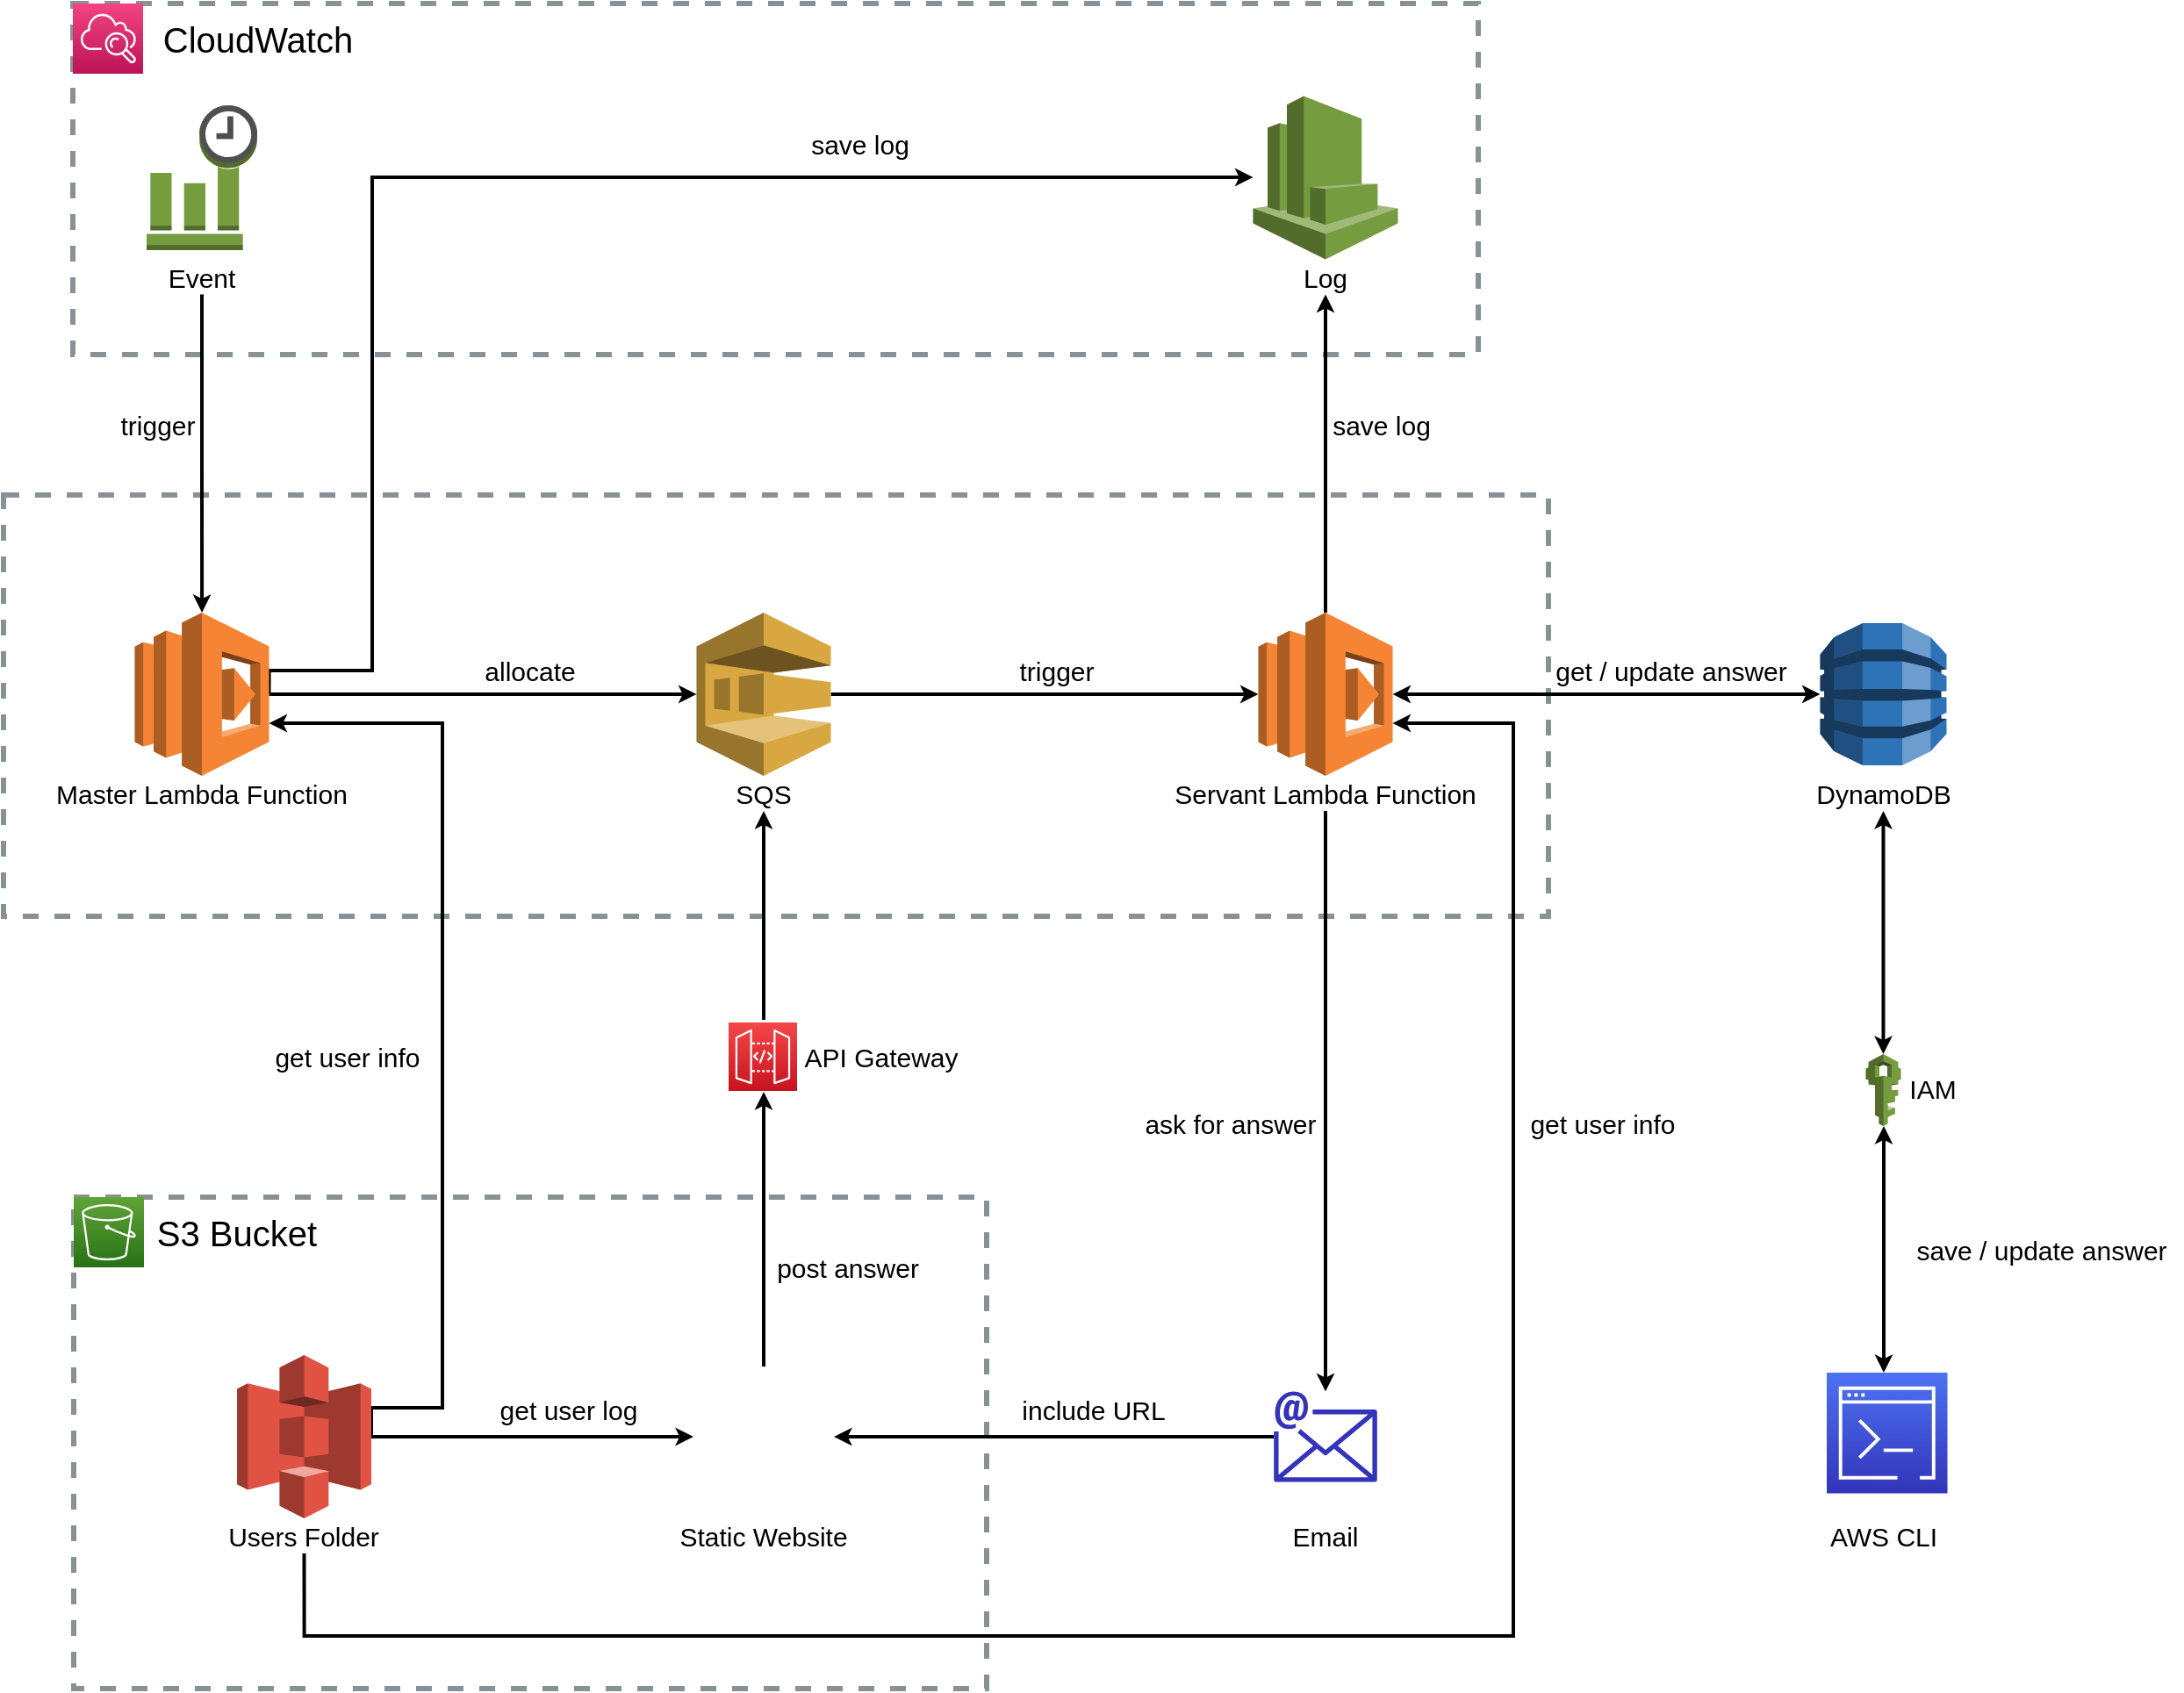 <mxfile version="13.1.11" type="device"><diagram id="y8Ps2yAMVq0rlL70do_4" name="Page-1"><mxGraphModel dx="2066" dy="1177" grid="1" gridSize="10" guides="1" tooltips="1" connect="1" arrows="1" fold="1" page="1" pageScale="1" pageWidth="1600" pageHeight="1200" math="0" shadow="0"><root><mxCell id="0"/><mxCell id="1" parent="0"/><mxCell id="KEX9wkR6398FX8j96ZRs-49" value="" style="outlineConnect=0;gradientColor=none;html=1;whiteSpace=wrap;fontSize=12;fontStyle=0;strokeColor=#879196;fillColor=none;verticalAlign=top;align=center;fontColor=#879196;dashed=1;spacingTop=3;strokeWidth=3;" vertex="1" parent="1"><mxGeometry x="280" y="800" width="520" height="280" as="geometry"/></mxCell><mxCell id="KEX9wkR6398FX8j96ZRs-48" value="" style="outlineConnect=0;gradientColor=none;html=1;whiteSpace=wrap;fontSize=12;fontStyle=0;strokeColor=#879196;fillColor=none;verticalAlign=top;align=center;fontColor=#879196;dashed=1;spacingTop=3;strokeWidth=3;" vertex="1" parent="1"><mxGeometry x="279.5" y="120" width="800.5" height="200" as="geometry"/></mxCell><mxCell id="KEX9wkR6398FX8j96ZRs-50" value="" style="outlineConnect=0;gradientColor=none;html=1;whiteSpace=wrap;fontSize=12;fontStyle=0;strokeColor=#879196;fillColor=none;verticalAlign=top;align=center;fontColor=#879196;dashed=1;spacingTop=3;strokeWidth=3;" vertex="1" parent="1"><mxGeometry x="240" y="400" width="880" height="240" as="geometry"/></mxCell><mxCell id="KEX9wkR6398FX8j96ZRs-2" value="" style="outlineConnect=0;dashed=0;verticalLabelPosition=bottom;verticalAlign=top;align=center;html=1;shape=mxgraph.aws3.dynamo_db;fillColor=#2E73B8;gradientColor=none;" vertex="1" parent="1"><mxGeometry x="1274.75" y="473" width="72" height="81" as="geometry"/></mxCell><mxCell id="KEX9wkR6398FX8j96ZRs-54" style="edgeStyle=orthogonalEdgeStyle;rounded=0;orthogonalLoop=1;jettySize=auto;html=1;exitX=1;exitY=0.5;exitDx=0;exitDy=0;exitPerimeter=0;startSize=4;endSize=4;strokeWidth=2;" edge="1" parent="1" source="KEX9wkR6398FX8j96ZRs-3" target="KEX9wkR6398FX8j96ZRs-6"><mxGeometry relative="1" as="geometry"/></mxCell><mxCell id="KEX9wkR6398FX8j96ZRs-56" style="edgeStyle=orthogonalEdgeStyle;rounded=0;orthogonalLoop=1;jettySize=auto;html=1;exitX=1;exitY=0.5;exitDx=0;exitDy=0;exitPerimeter=0;startSize=4;endSize=4;strokeWidth=2;" edge="1" parent="1" source="KEX9wkR6398FX8j96ZRs-3" target="KEX9wkR6398FX8j96ZRs-5"><mxGeometry relative="1" as="geometry"><Array as="points"><mxPoint x="391" y="500"/><mxPoint x="450" y="500"/><mxPoint x="450" y="219"/></Array></mxGeometry></mxCell><mxCell id="KEX9wkR6398FX8j96ZRs-3" value="" style="outlineConnect=0;dashed=0;verticalLabelPosition=bottom;verticalAlign=top;align=center;html=1;shape=mxgraph.aws3.lambda;fillColor=#F58534;gradientColor=none;" vertex="1" parent="1"><mxGeometry x="314.75" y="467" width="76.5" height="93" as="geometry"/></mxCell><mxCell id="KEX9wkR6398FX8j96ZRs-53" style="edgeStyle=orthogonalEdgeStyle;rounded=0;orthogonalLoop=1;jettySize=auto;html=1;exitX=0.5;exitY=0;exitDx=0;exitDy=0;exitPerimeter=0;startSize=4;endSize=4;strokeWidth=2;" edge="1" parent="1" source="KEX9wkR6398FX8j96ZRs-4" target="KEX9wkR6398FX8j96ZRs-26"><mxGeometry relative="1" as="geometry"/></mxCell><mxCell id="KEX9wkR6398FX8j96ZRs-63" style="edgeStyle=orthogonalEdgeStyle;rounded=0;orthogonalLoop=1;jettySize=auto;html=1;exitX=1;exitY=0.5;exitDx=0;exitDy=0;exitPerimeter=0;startArrow=classic;startFill=1;startSize=4;endArrow=classic;endFill=1;endSize=4;strokeWidth=2;" edge="1" parent="1" source="KEX9wkR6398FX8j96ZRs-4" target="KEX9wkR6398FX8j96ZRs-2"><mxGeometry relative="1" as="geometry"/></mxCell><mxCell id="KEX9wkR6398FX8j96ZRs-4" value="" style="outlineConnect=0;dashed=0;verticalLabelPosition=bottom;verticalAlign=top;align=center;html=1;shape=mxgraph.aws3.lambda;fillColor=#F58534;gradientColor=none;" vertex="1" parent="1"><mxGeometry x="954.75" y="467" width="76.5" height="93" as="geometry"/></mxCell><mxCell id="KEX9wkR6398FX8j96ZRs-5" value="" style="outlineConnect=0;dashed=0;verticalLabelPosition=bottom;verticalAlign=top;align=center;html=1;shape=mxgraph.aws3.cloudwatch;fillColor=#759C3E;gradientColor=none;" vertex="1" parent="1"><mxGeometry x="951.75" y="172.75" width="82.5" height="93" as="geometry"/></mxCell><mxCell id="KEX9wkR6398FX8j96ZRs-55" style="edgeStyle=orthogonalEdgeStyle;rounded=0;orthogonalLoop=1;jettySize=auto;html=1;exitX=1;exitY=0.5;exitDx=0;exitDy=0;exitPerimeter=0;startSize=4;endSize=4;strokeWidth=2;" edge="1" parent="1" source="KEX9wkR6398FX8j96ZRs-6" target="KEX9wkR6398FX8j96ZRs-4"><mxGeometry relative="1" as="geometry"/></mxCell><mxCell id="KEX9wkR6398FX8j96ZRs-6" value="" style="outlineConnect=0;dashed=0;verticalLabelPosition=bottom;verticalAlign=top;align=center;html=1;shape=mxgraph.aws3.sqs;fillColor=#D9A741;gradientColor=none;" vertex="1" parent="1"><mxGeometry x="634.75" y="467" width="76.5" height="93" as="geometry"/></mxCell><mxCell id="KEX9wkR6398FX8j96ZRs-16" value="" style="outlineConnect=0;dashed=0;verticalLabelPosition=bottom;verticalAlign=top;align=center;html=1;shape=mxgraph.aws3.event_time_based;fillColor=#759C3E;gradientColor=none;" vertex="1" parent="1"><mxGeometry x="321.5" y="178" width="63" height="82.5" as="geometry"/></mxCell><mxCell id="KEX9wkR6398FX8j96ZRs-64" style="edgeStyle=orthogonalEdgeStyle;rounded=0;orthogonalLoop=1;jettySize=auto;html=1;exitX=0.5;exitY=0;exitDx=0;exitDy=0;exitPerimeter=0;entryX=0.5;entryY=1;entryDx=0;entryDy=0;startArrow=classic;startFill=1;startSize=4;endArrow=classic;endFill=1;endSize=4;strokeWidth=2;" edge="1" parent="1" source="KEX9wkR6398FX8j96ZRs-17" target="KEX9wkR6398FX8j96ZRs-31"><mxGeometry relative="1" as="geometry"/></mxCell><mxCell id="KEX9wkR6398FX8j96ZRs-17" value="" style="outlineConnect=0;dashed=0;verticalLabelPosition=bottom;verticalAlign=top;align=center;html=1;shape=mxgraph.aws3.iam;fillColor=#759C3E;gradientColor=none;" vertex="1" parent="1"><mxGeometry x="1300.75" y="718.5" width="20" height="41" as="geometry"/></mxCell><mxCell id="KEX9wkR6398FX8j96ZRs-70" value="" style="edgeStyle=orthogonalEdgeStyle;rounded=0;orthogonalLoop=1;jettySize=auto;html=1;startArrow=classic;startFill=1;startSize=4;endArrow=classic;endFill=1;endSize=4;strokeWidth=2;" edge="1" parent="1" source="KEX9wkR6398FX8j96ZRs-18" target="KEX9wkR6398FX8j96ZRs-17"><mxGeometry relative="1" as="geometry"><mxPoint x="1312" y="760" as="targetPoint"/><Array as="points"><mxPoint x="1311" y="860"/><mxPoint x="1311" y="860"/></Array></mxGeometry></mxCell><mxCell id="KEX9wkR6398FX8j96ZRs-18" value="" style="outlineConnect=0;fontColor=#232F3E;gradientColor=#4D72F3;gradientDirection=north;fillColor=#3334B9;strokeColor=#ffffff;dashed=0;verticalLabelPosition=bottom;verticalAlign=top;align=center;html=1;fontSize=12;fontStyle=0;aspect=fixed;shape=mxgraph.aws4.resourceIcon;resIcon=mxgraph.aws4.command_line_interface;" vertex="1" parent="1"><mxGeometry x="1278.5" y="900" width="68.75" height="68.75" as="geometry"/></mxCell><mxCell id="KEX9wkR6398FX8j96ZRs-19" value="" style="outlineConnect=0;fontColor=#232F3E;gradientColor=#F54749;gradientDirection=north;fillColor=#C7131F;strokeColor=#ffffff;dashed=0;verticalLabelPosition=bottom;verticalAlign=top;align=center;html=1;fontSize=12;fontStyle=0;aspect=fixed;shape=mxgraph.aws4.resourceIcon;resIcon=mxgraph.aws4.api_gateway;" vertex="1" parent="1"><mxGeometry x="653" y="700.5" width="39" height="39" as="geometry"/></mxCell><mxCell id="KEX9wkR6398FX8j96ZRs-20" value="" style="outlineConnect=0;fontColor=#232F3E;gradientColor=#60A337;gradientDirection=north;fillColor=#277116;strokeColor=#ffffff;dashed=0;verticalLabelPosition=bottom;verticalAlign=top;align=center;html=1;fontSize=12;fontStyle=0;aspect=fixed;shape=mxgraph.aws4.resourceIcon;resIcon=mxgraph.aws4.s3;" vertex="1" parent="1"><mxGeometry x="280" y="800" width="40" height="40" as="geometry"/></mxCell><mxCell id="KEX9wkR6398FX8j96ZRs-57" style="edgeStyle=orthogonalEdgeStyle;rounded=0;orthogonalLoop=1;jettySize=auto;html=1;exitX=0.5;exitY=0;exitDx=0;exitDy=0;startSize=4;endSize=4;strokeWidth=2;" edge="1" parent="1" source="KEX9wkR6398FX8j96ZRs-21"><mxGeometry relative="1" as="geometry"><mxPoint x="673" y="740" as="targetPoint"/></mxGeometry></mxCell><mxCell id="KEX9wkR6398FX8j96ZRs-21" value="" style="shape=image;html=1;verticalAlign=top;verticalLabelPosition=bottom;labelBackgroundColor=#ffffff;imageAspect=0;aspect=fixed;image=https://cdn1.iconfinder.com/data/icons/hawcons/32/699153-icon-76-document-file-html-128.png" vertex="1" parent="1"><mxGeometry x="633" y="896.5" width="80" height="80" as="geometry"/></mxCell><mxCell id="KEX9wkR6398FX8j96ZRs-68" style="edgeStyle=orthogonalEdgeStyle;rounded=0;orthogonalLoop=1;jettySize=auto;html=1;exitX=1;exitY=0.5;exitDx=0;exitDy=0;exitPerimeter=0;startArrow=none;startFill=0;startSize=4;endArrow=classic;endFill=1;endSize=4;strokeWidth=2;" edge="1" parent="1" source="KEX9wkR6398FX8j96ZRs-22" target="KEX9wkR6398FX8j96ZRs-21"><mxGeometry relative="1" as="geometry"/></mxCell><mxCell id="KEX9wkR6398FX8j96ZRs-71" style="edgeStyle=orthogonalEdgeStyle;rounded=0;orthogonalLoop=1;jettySize=auto;html=1;exitX=1;exitY=0.5;exitDx=0;exitDy=0;exitPerimeter=0;startArrow=none;startFill=0;startSize=4;endArrow=classic;endFill=1;endSize=4;strokeWidth=2;" edge="1" parent="1" source="KEX9wkR6398FX8j96ZRs-22" target="KEX9wkR6398FX8j96ZRs-3"><mxGeometry relative="1" as="geometry"><Array as="points"><mxPoint x="450" y="920"/><mxPoint x="490" y="920"/><mxPoint x="490" y="530"/></Array></mxGeometry></mxCell><mxCell id="KEX9wkR6398FX8j96ZRs-22" value="" style="outlineConnect=0;dashed=0;verticalLabelPosition=bottom;verticalAlign=top;align=center;html=1;shape=mxgraph.aws3.s3;fillColor=#E05243;gradientColor=none;" vertex="1" parent="1"><mxGeometry x="373" y="890" width="76.5" height="93" as="geometry"/></mxCell><mxCell id="KEX9wkR6398FX8j96ZRs-23" value="" style="outlineConnect=0;fontColor=#232F3E;gradientColor=#F34482;gradientDirection=north;fillColor=#BC1356;strokeColor=#ffffff;dashed=0;verticalLabelPosition=bottom;verticalAlign=top;align=center;html=1;fontSize=12;fontStyle=0;aspect=fixed;shape=mxgraph.aws4.resourceIcon;resIcon=mxgraph.aws4.cloudwatch;" vertex="1" parent="1"><mxGeometry x="279.5" y="120" width="40" height="40" as="geometry"/></mxCell><mxCell id="KEX9wkR6398FX8j96ZRs-51" style="edgeStyle=orthogonalEdgeStyle;rounded=0;orthogonalLoop=1;jettySize=auto;html=1;exitX=0.5;exitY=1;exitDx=0;exitDy=0;strokeWidth=2;endSize=4;startSize=4;" edge="1" parent="1" source="KEX9wkR6398FX8j96ZRs-24" target="KEX9wkR6398FX8j96ZRs-3"><mxGeometry relative="1" as="geometry"/></mxCell><mxCell id="KEX9wkR6398FX8j96ZRs-24" value="&lt;font style=&quot;font-size: 15px&quot;&gt;Event&lt;br&gt;&lt;/font&gt;" style="text;html=1;strokeColor=none;fillColor=none;align=center;verticalAlign=middle;whiteSpace=wrap;rounded=0;" vertex="1" parent="1"><mxGeometry x="333" y="265.75" width="40" height="20" as="geometry"/></mxCell><mxCell id="KEX9wkR6398FX8j96ZRs-67" value="" style="edgeStyle=orthogonalEdgeStyle;rounded=0;orthogonalLoop=1;jettySize=auto;html=1;startArrow=none;startFill=0;startSize=4;endArrow=classic;endFill=1;endSize=4;strokeWidth=2;" edge="1" parent="1" source="KEX9wkR6398FX8j96ZRs-25" target="KEX9wkR6398FX8j96ZRs-21"><mxGeometry relative="1" as="geometry"><mxPoint x="883.483" y="936.5" as="targetPoint"/></mxGeometry></mxCell><mxCell id="KEX9wkR6398FX8j96ZRs-25" value="" style="outlineConnect=0;fontColor=#232F3E;gradientColor=none;fillColor=#3334B9;strokeColor=none;dashed=0;verticalLabelPosition=bottom;verticalAlign=top;align=center;html=1;fontSize=12;fontStyle=0;aspect=fixed;pointerEvents=1;shape=mxgraph.aws4.email;" vertex="1" parent="1"><mxGeometry x="963.61" y="910.5" width="58.78" height="52" as="geometry"/></mxCell><mxCell id="KEX9wkR6398FX8j96ZRs-26" value="&lt;font style=&quot;font-size: 15px&quot;&gt;Log&lt;br&gt;&lt;/font&gt;" style="text;html=1;strokeColor=none;fillColor=none;align=center;verticalAlign=middle;whiteSpace=wrap;rounded=0;" vertex="1" parent="1"><mxGeometry x="973" y="265.75" width="40" height="20" as="geometry"/></mxCell><mxCell id="KEX9wkR6398FX8j96ZRs-27" value="&lt;font style=&quot;font-size: 15px&quot;&gt;Master Lambda Function&lt;br&gt;&lt;/font&gt;" style="text;html=1;strokeColor=none;fillColor=none;align=center;verticalAlign=middle;whiteSpace=wrap;rounded=0;" vertex="1" parent="1"><mxGeometry x="253" y="560" width="200" height="20" as="geometry"/></mxCell><mxCell id="KEX9wkR6398FX8j96ZRs-65" style="edgeStyle=orthogonalEdgeStyle;rounded=0;orthogonalLoop=1;jettySize=auto;html=1;exitX=0.5;exitY=1;exitDx=0;exitDy=0;startArrow=none;startFill=0;startSize=4;endArrow=classic;endFill=1;endSize=4;strokeWidth=2;" edge="1" parent="1" source="KEX9wkR6398FX8j96ZRs-28" target="KEX9wkR6398FX8j96ZRs-25"><mxGeometry relative="1" as="geometry"/></mxCell><mxCell id="KEX9wkR6398FX8j96ZRs-28" value="&lt;font style=&quot;font-size: 15px&quot;&gt;Servant Lambda Function&lt;br&gt;&lt;/font&gt;" style="text;html=1;strokeColor=none;fillColor=none;align=center;verticalAlign=middle;whiteSpace=wrap;rounded=0;" vertex="1" parent="1"><mxGeometry x="893" y="560" width="200" height="20" as="geometry"/></mxCell><mxCell id="KEX9wkR6398FX8j96ZRs-62" style="edgeStyle=orthogonalEdgeStyle;rounded=0;orthogonalLoop=1;jettySize=auto;html=1;exitX=0.5;exitY=1;exitDx=0;exitDy=0;entryX=0.513;entryY=-0.038;entryDx=0;entryDy=0;entryPerimeter=0;startSize=4;endSize=4;strokeWidth=2;startArrow=classic;startFill=1;endArrow=none;endFill=0;" edge="1" parent="1" source="KEX9wkR6398FX8j96ZRs-30" target="KEX9wkR6398FX8j96ZRs-19"><mxGeometry relative="1" as="geometry"/></mxCell><mxCell id="KEX9wkR6398FX8j96ZRs-30" value="&lt;font style=&quot;font-size: 15px&quot;&gt;SQS&lt;br&gt;&lt;/font&gt;" style="text;html=1;strokeColor=none;fillColor=none;align=center;verticalAlign=middle;whiteSpace=wrap;rounded=0;" vertex="1" parent="1"><mxGeometry x="653" y="560" width="40" height="20" as="geometry"/></mxCell><mxCell id="KEX9wkR6398FX8j96ZRs-31" value="&lt;font style=&quot;font-size: 15px&quot;&gt;DynamoDB&lt;br&gt;&lt;/font&gt;" style="text;html=1;strokeColor=none;fillColor=none;align=center;verticalAlign=middle;whiteSpace=wrap;rounded=0;" vertex="1" parent="1"><mxGeometry x="1290.75" y="560" width="40" height="20" as="geometry"/></mxCell><mxCell id="KEX9wkR6398FX8j96ZRs-72" style="edgeStyle=orthogonalEdgeStyle;rounded=0;orthogonalLoop=1;jettySize=auto;html=1;exitX=0.5;exitY=1;exitDx=0;exitDy=0;startArrow=none;startFill=0;startSize=4;endArrow=classic;endFill=1;endSize=4;strokeWidth=2;" edge="1" parent="1" source="KEX9wkR6398FX8j96ZRs-32" target="KEX9wkR6398FX8j96ZRs-4"><mxGeometry relative="1" as="geometry"><Array as="points"><mxPoint x="411" y="1050"/><mxPoint x="1100" y="1050"/><mxPoint x="1100" y="530"/></Array></mxGeometry></mxCell><mxCell id="KEX9wkR6398FX8j96ZRs-32" value="&lt;font style=&quot;font-size: 15px&quot;&gt;Users Folder&lt;br&gt;&lt;/font&gt;" style="text;html=1;strokeColor=none;fillColor=none;align=center;verticalAlign=middle;whiteSpace=wrap;rounded=0;" vertex="1" parent="1"><mxGeometry x="311.25" y="983" width="200" height="20" as="geometry"/></mxCell><mxCell id="KEX9wkR6398FX8j96ZRs-33" value="&lt;font style=&quot;font-size: 15px&quot;&gt;Static Website&lt;br&gt;&lt;/font&gt;" style="text;html=1;strokeColor=none;fillColor=none;align=center;verticalAlign=middle;whiteSpace=wrap;rounded=0;" vertex="1" parent="1"><mxGeometry x="612.5" y="983" width="120" height="20" as="geometry"/></mxCell><mxCell id="KEX9wkR6398FX8j96ZRs-34" value="&lt;font style=&quot;font-size: 15px&quot;&gt;Email&lt;br&gt;&lt;/font&gt;" style="text;html=1;strokeColor=none;fillColor=none;align=center;verticalAlign=middle;whiteSpace=wrap;rounded=0;" vertex="1" parent="1"><mxGeometry x="973" y="983" width="40" height="20" as="geometry"/></mxCell><mxCell id="KEX9wkR6398FX8j96ZRs-35" value="&lt;font style=&quot;font-size: 15px&quot;&gt;AWS CLI&lt;br&gt;&lt;/font&gt;" style="text;html=1;strokeColor=none;fillColor=none;align=center;verticalAlign=middle;whiteSpace=wrap;rounded=0;" vertex="1" parent="1"><mxGeometry x="1263.75" y="983" width="94" height="20" as="geometry"/></mxCell><mxCell id="KEX9wkR6398FX8j96ZRs-36" value="&lt;font style=&quot;font-size: 15px&quot;&gt;API Gateway&lt;br&gt;&lt;/font&gt;" style="text;html=1;strokeColor=none;fillColor=none;align=center;verticalAlign=middle;whiteSpace=wrap;rounded=0;" vertex="1" parent="1"><mxGeometry x="680" y="710" width="120" height="20" as="geometry"/></mxCell><mxCell id="KEX9wkR6398FX8j96ZRs-37" value="&lt;font style=&quot;font-size: 15px&quot;&gt;IAM&lt;br&gt;&lt;/font&gt;" style="text;html=1;strokeColor=none;fillColor=none;align=center;verticalAlign=middle;whiteSpace=wrap;rounded=0;" vertex="1" parent="1"><mxGeometry x="1278.5" y="728" width="120" height="20" as="geometry"/></mxCell><mxCell id="KEX9wkR6398FX8j96ZRs-38" value="&lt;font&gt;&lt;font style=&quot;font-size: 20px&quot;&gt;S3 Bucket&lt;/font&gt;&lt;br&gt;&lt;/font&gt;" style="text;html=1;strokeColor=none;fillColor=none;align=center;verticalAlign=middle;whiteSpace=wrap;rounded=0;" vertex="1" parent="1"><mxGeometry x="308.25" y="810" width="130" height="20" as="geometry"/></mxCell><mxCell id="KEX9wkR6398FX8j96ZRs-39" value="&lt;font&gt;&lt;font style=&quot;font-size: 20px&quot;&gt;CloudWatch&lt;/font&gt;&lt;br&gt;&lt;/font&gt;" style="text;html=1;strokeColor=none;fillColor=none;align=center;verticalAlign=middle;whiteSpace=wrap;rounded=0;" vertex="1" parent="1"><mxGeometry x="319.5" y="130" width="130" height="20" as="geometry"/></mxCell><mxCell id="KEX9wkR6398FX8j96ZRs-73" value="&lt;font style=&quot;font-size: 15px&quot;&gt;trigger&lt;/font&gt;" style="text;html=1;strokeColor=none;fillColor=none;align=center;verticalAlign=middle;whiteSpace=wrap;rounded=0;" vertex="1" parent="1"><mxGeometry x="308.25" y="350" width="40" height="20" as="geometry"/></mxCell><mxCell id="KEX9wkR6398FX8j96ZRs-74" value="&lt;span style=&quot;font-size: 15px&quot;&gt;save log&lt;/span&gt;" style="text;html=1;strokeColor=none;fillColor=none;align=center;verticalAlign=middle;whiteSpace=wrap;rounded=0;" vertex="1" parent="1"><mxGeometry x="693" y="190" width="70" height="20" as="geometry"/></mxCell><mxCell id="KEX9wkR6398FX8j96ZRs-75" value="&lt;span style=&quot;font-size: 15px&quot;&gt;save log&lt;/span&gt;" style="text;html=1;strokeColor=none;fillColor=none;align=center;verticalAlign=middle;whiteSpace=wrap;rounded=0;" vertex="1" parent="1"><mxGeometry x="990" y="350" width="70" height="20" as="geometry"/></mxCell><mxCell id="KEX9wkR6398FX8j96ZRs-76" value="&lt;font style=&quot;font-size: 15px&quot;&gt;trigger&lt;/font&gt;" style="text;html=1;strokeColor=none;fillColor=none;align=center;verticalAlign=middle;whiteSpace=wrap;rounded=0;" vertex="1" parent="1"><mxGeometry x="820" y="490" width="40" height="20" as="geometry"/></mxCell><mxCell id="KEX9wkR6398FX8j96ZRs-77" value="&lt;font style=&quot;font-size: 15px&quot;&gt;allocate&lt;/font&gt;" style="text;html=1;strokeColor=none;fillColor=none;align=center;verticalAlign=middle;whiteSpace=wrap;rounded=0;" vertex="1" parent="1"><mxGeometry x="520" y="490" width="40" height="20" as="geometry"/></mxCell><mxCell id="KEX9wkR6398FX8j96ZRs-78" value="&lt;span style=&quot;font-size: 15px&quot;&gt;get user info&lt;/span&gt;" style="text;html=1;strokeColor=none;fillColor=none;align=center;verticalAlign=middle;whiteSpace=wrap;rounded=0;" vertex="1" parent="1"><mxGeometry x="384.5" y="710" width="101.75" height="20" as="geometry"/></mxCell><mxCell id="KEX9wkR6398FX8j96ZRs-79" value="&lt;span style=&quot;font-size: 15px&quot;&gt;get user info&lt;/span&gt;" style="text;html=1;strokeColor=none;fillColor=none;align=center;verticalAlign=middle;whiteSpace=wrap;rounded=0;" vertex="1" parent="1"><mxGeometry x="1100" y="748" width="101.75" height="20" as="geometry"/></mxCell><mxCell id="KEX9wkR6398FX8j96ZRs-80" value="&lt;span style=&quot;font-size: 15px&quot;&gt;get user log&lt;/span&gt;" style="text;html=1;strokeColor=none;fillColor=none;align=center;verticalAlign=middle;whiteSpace=wrap;rounded=0;" vertex="1" parent="1"><mxGeometry x="511.25" y="910.5" width="101.75" height="20" as="geometry"/></mxCell><mxCell id="KEX9wkR6398FX8j96ZRs-81" value="&lt;span style=&quot;font-size: 15px&quot;&gt;post answer&lt;/span&gt;" style="text;html=1;strokeColor=none;fillColor=none;align=center;verticalAlign=middle;whiteSpace=wrap;rounded=0;" vertex="1" parent="1"><mxGeometry x="670" y="830" width="101.75" height="20" as="geometry"/></mxCell><mxCell id="KEX9wkR6398FX8j96ZRs-85" value="&lt;span style=&quot;font-size: 15px&quot;&gt;get / update answer&lt;/span&gt;" style="text;html=1;strokeColor=none;fillColor=none;align=center;verticalAlign=middle;whiteSpace=wrap;rounded=0;" vertex="1" parent="1"><mxGeometry x="1110" y="490" width="160" height="20" as="geometry"/></mxCell><mxCell id="KEX9wkR6398FX8j96ZRs-86" value="&lt;span style=&quot;font-size: 15px&quot;&gt;save / update answer&lt;/span&gt;" style="text;html=1;strokeColor=none;fillColor=none;align=center;verticalAlign=middle;whiteSpace=wrap;rounded=0;" vertex="1" parent="1"><mxGeometry x="1320.75" y="820" width="160" height="20" as="geometry"/></mxCell><mxCell id="KEX9wkR6398FX8j96ZRs-87" value="&lt;span style=&quot;font-size: 15px&quot;&gt;ask for answer&lt;/span&gt;" style="text;html=1;strokeColor=none;fillColor=none;align=center;verticalAlign=middle;whiteSpace=wrap;rounded=0;" vertex="1" parent="1"><mxGeometry x="888.25" y="748" width="101.75" height="20" as="geometry"/></mxCell><mxCell id="KEX9wkR6398FX8j96ZRs-88" value="&lt;span style=&quot;font-size: 15px&quot;&gt;include URL&lt;/span&gt;" style="text;html=1;strokeColor=none;fillColor=none;align=center;verticalAlign=middle;whiteSpace=wrap;rounded=0;" vertex="1" parent="1"><mxGeometry x="810" y="910.5" width="101.75" height="20" as="geometry"/></mxCell></root></mxGraphModel></diagram></mxfile>